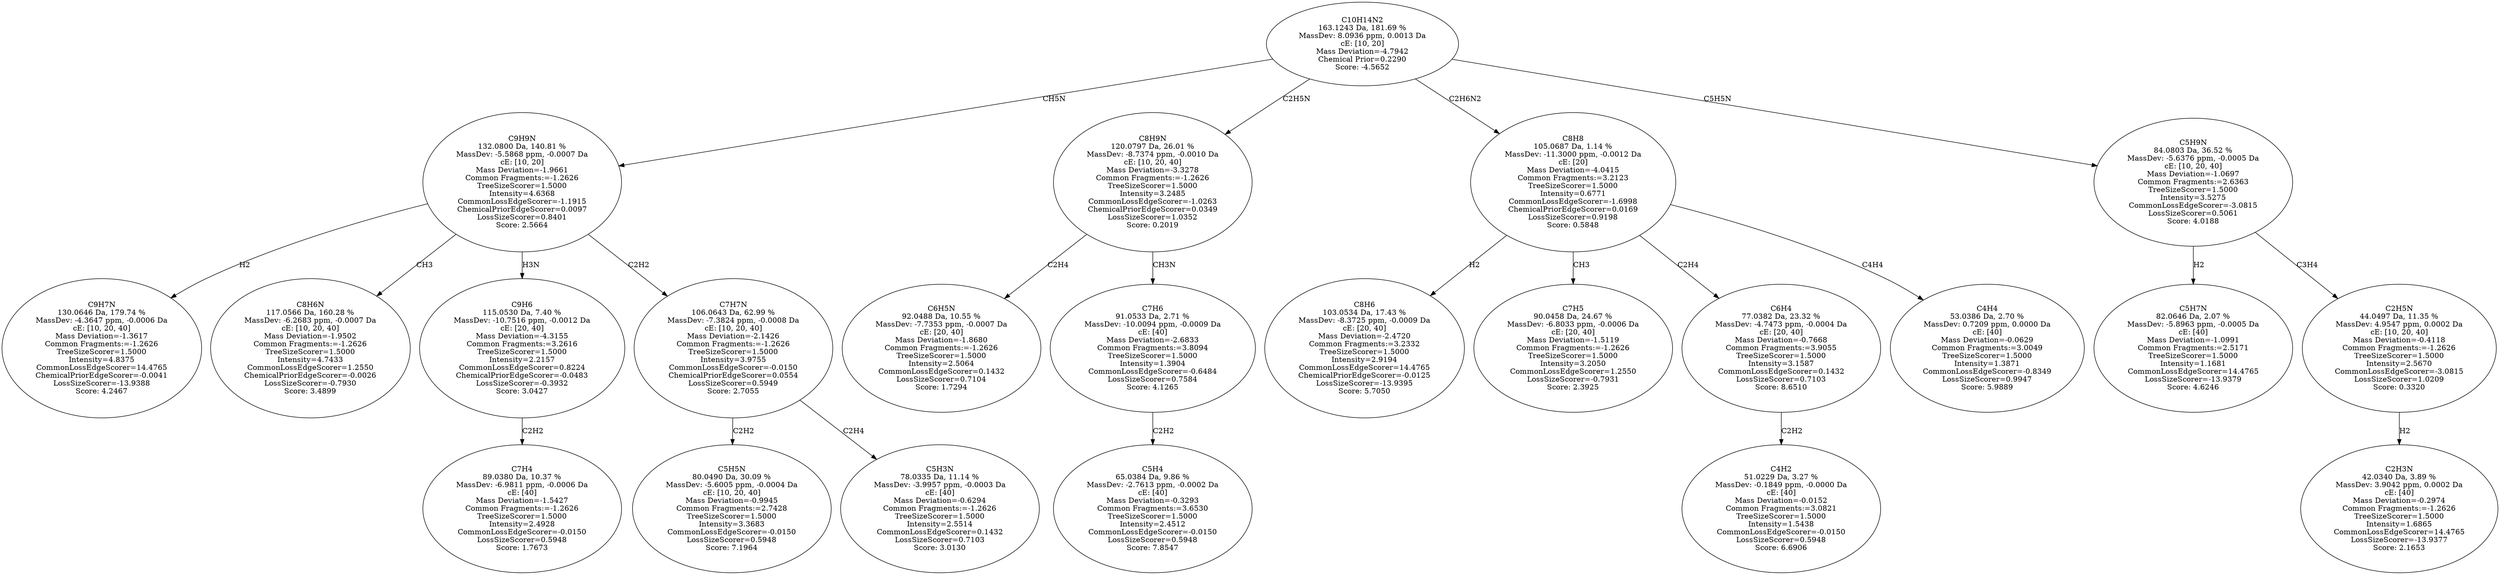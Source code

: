 strict digraph {
v1 [label="C9H7N\n130.0646 Da, 179.74 %\nMassDev: -4.3647 ppm, -0.0006 Da\ncE: [10, 20, 40]\nMass Deviation=-1.3617\nCommon Fragments:=-1.2626\nTreeSizeScorer=1.5000\nIntensity=4.8375\nCommonLossEdgeScorer=14.4765\nChemicalPriorEdgeScorer=-0.0041\nLossSizeScorer=-13.9388\nScore: 4.2467"];
v2 [label="C8H6N\n117.0566 Da, 160.28 %\nMassDev: -6.2683 ppm, -0.0007 Da\ncE: [10, 20, 40]\nMass Deviation=-1.9502\nCommon Fragments:=-1.2626\nTreeSizeScorer=1.5000\nIntensity=4.7433\nCommonLossEdgeScorer=1.2550\nChemicalPriorEdgeScorer=-0.0026\nLossSizeScorer=-0.7930\nScore: 3.4899"];
v3 [label="C7H4\n89.0380 Da, 10.37 %\nMassDev: -6.9811 ppm, -0.0006 Da\ncE: [40]\nMass Deviation=-1.5427\nCommon Fragments:=-1.2626\nTreeSizeScorer=1.5000\nIntensity=2.4928\nCommonLossEdgeScorer=-0.0150\nLossSizeScorer=0.5948\nScore: 1.7673"];
v4 [label="C9H6\n115.0530 Da, 7.40 %\nMassDev: -10.7516 ppm, -0.0012 Da\ncE: [20, 40]\nMass Deviation=-4.3155\nCommon Fragments:=3.2616\nTreeSizeScorer=1.5000\nIntensity=2.2157\nCommonLossEdgeScorer=0.8224\nChemicalPriorEdgeScorer=-0.0483\nLossSizeScorer=-0.3932\nScore: 3.0427"];
v5 [label="C5H5N\n80.0490 Da, 30.09 %\nMassDev: -5.6005 ppm, -0.0004 Da\ncE: [10, 20, 40]\nMass Deviation=-0.9945\nCommon Fragments:=2.7428\nTreeSizeScorer=1.5000\nIntensity=3.3683\nCommonLossEdgeScorer=-0.0150\nLossSizeScorer=0.5948\nScore: 7.1964"];
v6 [label="C5H3N\n78.0335 Da, 11.14 %\nMassDev: -3.9957 ppm, -0.0003 Da\ncE: [40]\nMass Deviation=-0.6294\nCommon Fragments:=-1.2626\nTreeSizeScorer=1.5000\nIntensity=2.5514\nCommonLossEdgeScorer=0.1432\nLossSizeScorer=0.7103\nScore: 3.0130"];
v7 [label="C7H7N\n106.0643 Da, 62.99 %\nMassDev: -7.3824 ppm, -0.0008 Da\ncE: [10, 20, 40]\nMass Deviation=-2.1426\nCommon Fragments:=-1.2626\nTreeSizeScorer=1.5000\nIntensity=3.9755\nCommonLossEdgeScorer=-0.0150\nChemicalPriorEdgeScorer=0.0554\nLossSizeScorer=0.5949\nScore: 2.7055"];
v8 [label="C9H9N\n132.0800 Da, 140.81 %\nMassDev: -5.5868 ppm, -0.0007 Da\ncE: [10, 20]\nMass Deviation=-1.9661\nCommon Fragments:=-1.2626\nTreeSizeScorer=1.5000\nIntensity=4.6368\nCommonLossEdgeScorer=-1.1915\nChemicalPriorEdgeScorer=0.0097\nLossSizeScorer=0.8401\nScore: 2.5664"];
v9 [label="C6H5N\n92.0488 Da, 10.55 %\nMassDev: -7.7353 ppm, -0.0007 Da\ncE: [20, 40]\nMass Deviation=-1.8680\nCommon Fragments:=-1.2626\nTreeSizeScorer=1.5000\nIntensity=2.5064\nCommonLossEdgeScorer=0.1432\nLossSizeScorer=0.7104\nScore: 1.7294"];
v10 [label="C5H4\n65.0384 Da, 9.86 %\nMassDev: -2.7613 ppm, -0.0002 Da\ncE: [40]\nMass Deviation=-0.3293\nCommon Fragments:=3.6530\nTreeSizeScorer=1.5000\nIntensity=2.4512\nCommonLossEdgeScorer=-0.0150\nLossSizeScorer=0.5948\nScore: 7.8547"];
v11 [label="C7H6\n91.0533 Da, 2.71 %\nMassDev: -10.0094 ppm, -0.0009 Da\ncE: [40]\nMass Deviation=-2.6833\nCommon Fragments:=3.8094\nTreeSizeScorer=1.5000\nIntensity=1.3904\nCommonLossEdgeScorer=-0.6484\nLossSizeScorer=0.7584\nScore: 4.1265"];
v12 [label="C8H9N\n120.0797 Da, 26.01 %\nMassDev: -8.7374 ppm, -0.0010 Da\ncE: [10, 20, 40]\nMass Deviation=-3.3278\nCommon Fragments:=-1.2626\nTreeSizeScorer=1.5000\nIntensity=3.2485\nCommonLossEdgeScorer=-1.0263\nChemicalPriorEdgeScorer=0.0349\nLossSizeScorer=1.0352\nScore: 0.2019"];
v13 [label="C8H6\n103.0534 Da, 17.43 %\nMassDev: -8.3725 ppm, -0.0009 Da\ncE: [20, 40]\nMass Deviation=-2.4720\nCommon Fragments:=3.2332\nTreeSizeScorer=1.5000\nIntensity=2.9194\nCommonLossEdgeScorer=14.4765\nChemicalPriorEdgeScorer=-0.0125\nLossSizeScorer=-13.9395\nScore: 5.7050"];
v14 [label="C7H5\n90.0458 Da, 24.67 %\nMassDev: -6.8033 ppm, -0.0006 Da\ncE: [20, 40]\nMass Deviation=-1.5119\nCommon Fragments:=-1.2626\nTreeSizeScorer=1.5000\nIntensity=3.2050\nCommonLossEdgeScorer=1.2550\nLossSizeScorer=-0.7931\nScore: 2.3925"];
v15 [label="C4H2\n51.0229 Da, 3.27 %\nMassDev: -0.1849 ppm, -0.0000 Da\ncE: [40]\nMass Deviation=-0.0152\nCommon Fragments:=3.0821\nTreeSizeScorer=1.5000\nIntensity=1.5438\nCommonLossEdgeScorer=-0.0150\nLossSizeScorer=0.5948\nScore: 6.6906"];
v16 [label="C6H4\n77.0382 Da, 23.32 %\nMassDev: -4.7473 ppm, -0.0004 Da\ncE: [20, 40]\nMass Deviation=-0.7668\nCommon Fragments:=3.9055\nTreeSizeScorer=1.5000\nIntensity=3.1587\nCommonLossEdgeScorer=0.1432\nLossSizeScorer=0.7103\nScore: 8.6510"];
v17 [label="C4H4\n53.0386 Da, 2.70 %\nMassDev: 0.7209 ppm, 0.0000 Da\ncE: [40]\nMass Deviation=-0.0629\nCommon Fragments:=3.0049\nTreeSizeScorer=1.5000\nIntensity=1.3871\nCommonLossEdgeScorer=-0.8349\nLossSizeScorer=0.9947\nScore: 5.9889"];
v18 [label="C8H8\n105.0687 Da, 1.14 %\nMassDev: -11.3000 ppm, -0.0012 Da\ncE: [20]\nMass Deviation=-4.0415\nCommon Fragments:=3.2123\nTreeSizeScorer=1.5000\nIntensity=0.6771\nCommonLossEdgeScorer=-1.6998\nChemicalPriorEdgeScorer=0.0169\nLossSizeScorer=0.9198\nScore: 0.5848"];
v19 [label="C5H7N\n82.0646 Da, 2.07 %\nMassDev: -5.8963 ppm, -0.0005 Da\ncE: [40]\nMass Deviation=-1.0991\nCommon Fragments:=2.5171\nTreeSizeScorer=1.5000\nIntensity=1.1681\nCommonLossEdgeScorer=14.4765\nLossSizeScorer=-13.9379\nScore: 4.6246"];
v20 [label="C2H3N\n42.0340 Da, 3.89 %\nMassDev: 3.9042 ppm, 0.0002 Da\ncE: [40]\nMass Deviation=-0.2974\nCommon Fragments:=-1.2626\nTreeSizeScorer=1.5000\nIntensity=1.6865\nCommonLossEdgeScorer=14.4765\nLossSizeScorer=-13.9377\nScore: 2.1653"];
v21 [label="C2H5N\n44.0497 Da, 11.35 %\nMassDev: 4.9547 ppm, 0.0002 Da\ncE: [10, 20, 40]\nMass Deviation=-0.4118\nCommon Fragments:=-1.2626\nTreeSizeScorer=1.5000\nIntensity=2.5670\nCommonLossEdgeScorer=-3.0815\nLossSizeScorer=1.0209\nScore: 0.3320"];
v22 [label="C5H9N\n84.0803 Da, 36.52 %\nMassDev: -5.6376 ppm, -0.0005 Da\ncE: [10, 20, 40]\nMass Deviation=-1.0697\nCommon Fragments:=2.6363\nTreeSizeScorer=1.5000\nIntensity=3.5275\nCommonLossEdgeScorer=-3.0815\nLossSizeScorer=0.5061\nScore: 4.0188"];
v23 [label="C10H14N2\n163.1243 Da, 181.69 %\nMassDev: 8.0936 ppm, 0.0013 Da\ncE: [10, 20]\nMass Deviation=-4.7942\nChemical Prior=0.2290\nScore: -4.5652"];
v8 -> v1 [label="H2"];
v8 -> v2 [label="CH3"];
v4 -> v3 [label="C2H2"];
v8 -> v4 [label="H3N"];
v7 -> v5 [label="C2H2"];
v7 -> v6 [label="C2H4"];
v8 -> v7 [label="C2H2"];
v23 -> v8 [label="CH5N"];
v12 -> v9 [label="C2H4"];
v11 -> v10 [label="C2H2"];
v12 -> v11 [label="CH3N"];
v23 -> v12 [label="C2H5N"];
v18 -> v13 [label="H2"];
v18 -> v14 [label="CH3"];
v16 -> v15 [label="C2H2"];
v18 -> v16 [label="C2H4"];
v18 -> v17 [label="C4H4"];
v23 -> v18 [label="C2H6N2"];
v22 -> v19 [label="H2"];
v21 -> v20 [label="H2"];
v22 -> v21 [label="C3H4"];
v23 -> v22 [label="C5H5N"];
}